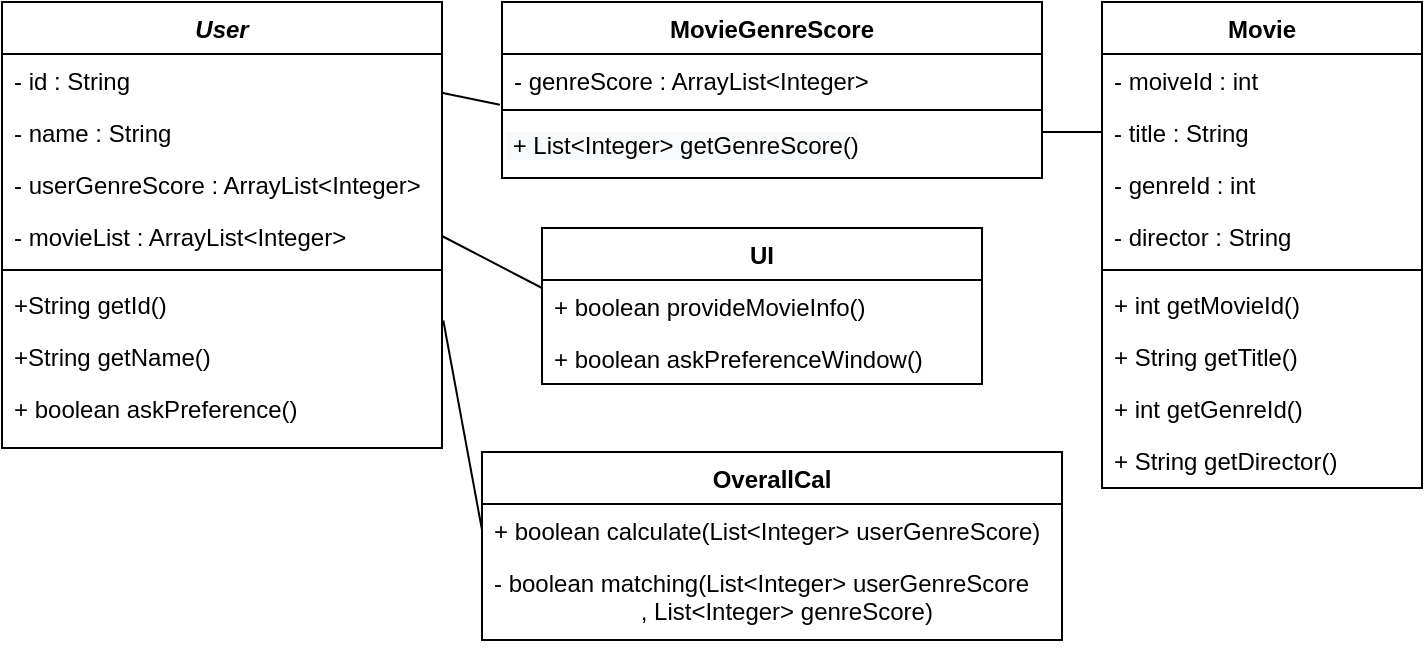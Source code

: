 <mxfile version="14.5.10" type="device"><diagram id="C5RBs43oDa-KdzZeNtuy" name="Page-1"><mxGraphModel dx="977" dy="527" grid="1" gridSize="10" guides="1" tooltips="1" connect="1" arrows="1" fold="1" page="1" pageScale="1" pageWidth="827" pageHeight="1169" math="0" shadow="0"><root><mxCell id="WIyWlLk6GJQsqaUBKTNV-0"/><mxCell id="WIyWlLk6GJQsqaUBKTNV-1" parent="WIyWlLk6GJQsqaUBKTNV-0"/><mxCell id="zkfFHV4jXpPFQw0GAbJ--0" value="User" style="swimlane;fontStyle=3;align=center;verticalAlign=top;childLayout=stackLayout;horizontal=1;startSize=26;horizontalStack=0;resizeParent=1;resizeLast=0;collapsible=1;marginBottom=0;rounded=0;shadow=0;strokeWidth=1;" parent="WIyWlLk6GJQsqaUBKTNV-1" vertex="1"><mxGeometry x="50" y="257" width="220" height="223" as="geometry"><mxRectangle x="230" y="140" width="160" height="26" as="alternateBounds"/></mxGeometry></mxCell><mxCell id="zkfFHV4jXpPFQw0GAbJ--1" value="- id : String" style="text;align=left;verticalAlign=top;spacingLeft=4;spacingRight=4;overflow=hidden;rotatable=0;points=[[0,0.5],[1,0.5]];portConstraint=eastwest;" parent="zkfFHV4jXpPFQw0GAbJ--0" vertex="1"><mxGeometry y="26" width="220" height="26" as="geometry"/></mxCell><mxCell id="zkfFHV4jXpPFQw0GAbJ--2" value="- name : String" style="text;align=left;verticalAlign=top;spacingLeft=4;spacingRight=4;overflow=hidden;rotatable=0;points=[[0,0.5],[1,0.5]];portConstraint=eastwest;rounded=0;shadow=0;html=0;" parent="zkfFHV4jXpPFQw0GAbJ--0" vertex="1"><mxGeometry y="52" width="220" height="26" as="geometry"/></mxCell><mxCell id="kxx9dBwFVyDpvaH3aLId-44" value="- userGenreScore : ArrayList&lt;Integer&gt;" style="text;align=left;verticalAlign=top;spacingLeft=4;spacingRight=4;overflow=hidden;rotatable=0;points=[[0,0.5],[1,0.5]];portConstraint=eastwest;rounded=0;shadow=0;html=0;" parent="zkfFHV4jXpPFQw0GAbJ--0" vertex="1"><mxGeometry y="78" width="220" height="26" as="geometry"/></mxCell><mxCell id="kxx9dBwFVyDpvaH3aLId-45" value="- movieList : ArrayList&lt;Integer&gt;" style="text;align=left;verticalAlign=top;spacingLeft=4;spacingRight=4;overflow=hidden;rotatable=0;points=[[0,0.5],[1,0.5]];portConstraint=eastwest;rounded=0;shadow=0;html=0;" parent="zkfFHV4jXpPFQw0GAbJ--0" vertex="1"><mxGeometry y="104" width="220" height="26" as="geometry"/></mxCell><mxCell id="zkfFHV4jXpPFQw0GAbJ--4" value="" style="line;html=1;strokeWidth=1;align=left;verticalAlign=middle;spacingTop=-1;spacingLeft=3;spacingRight=3;rotatable=0;labelPosition=right;points=[];portConstraint=eastwest;" parent="zkfFHV4jXpPFQw0GAbJ--0" vertex="1"><mxGeometry y="130" width="220" height="8" as="geometry"/></mxCell><mxCell id="bw1v_WV6yFRsyW8duMDT-17" value="+String getId()" style="text;align=left;verticalAlign=top;spacingLeft=4;spacingRight=4;overflow=hidden;rotatable=0;points=[[0,0.5],[1,0.5]];portConstraint=eastwest;" parent="zkfFHV4jXpPFQw0GAbJ--0" vertex="1"><mxGeometry y="138" width="220" height="26" as="geometry"/></mxCell><mxCell id="bw1v_WV6yFRsyW8duMDT-21" value="+String getName()" style="text;align=left;verticalAlign=top;spacingLeft=4;spacingRight=4;overflow=hidden;rotatable=0;points=[[0,0.5],[1,0.5]];portConstraint=eastwest;" parent="zkfFHV4jXpPFQw0GAbJ--0" vertex="1"><mxGeometry y="164" width="220" height="26" as="geometry"/></mxCell><mxCell id="zkfFHV4jXpPFQw0GAbJ--5" value="+ boolean askPreference()" style="text;align=left;verticalAlign=top;spacingLeft=4;spacingRight=4;overflow=hidden;rotatable=0;points=[[0,0.5],[1,0.5]];portConstraint=eastwest;" parent="zkfFHV4jXpPFQw0GAbJ--0" vertex="1"><mxGeometry y="190" width="220" height="26" as="geometry"/></mxCell><mxCell id="zkfFHV4jXpPFQw0GAbJ--17" value="Movie" style="swimlane;fontStyle=1;align=center;verticalAlign=top;childLayout=stackLayout;horizontal=1;startSize=26;horizontalStack=0;resizeParent=1;resizeLast=0;collapsible=1;marginBottom=0;rounded=0;shadow=0;strokeWidth=1;" parent="WIyWlLk6GJQsqaUBKTNV-1" vertex="1"><mxGeometry x="600" y="257" width="160" height="243" as="geometry"><mxRectangle x="550" y="140" width="160" height="26" as="alternateBounds"/></mxGeometry></mxCell><mxCell id="tZNMOgw7t58HvLJf_-uU-2" value="- moiveId : int&#10;" style="text;align=left;verticalAlign=top;spacingLeft=4;spacingRight=4;overflow=hidden;rotatable=0;points=[[0,0.5],[1,0.5]];portConstraint=eastwest;rounded=0;shadow=0;html=0;" parent="zkfFHV4jXpPFQw0GAbJ--17" vertex="1"><mxGeometry y="26" width="160" height="26" as="geometry"/></mxCell><mxCell id="zkfFHV4jXpPFQw0GAbJ--18" value="- title : String" style="text;align=left;verticalAlign=top;spacingLeft=4;spacingRight=4;overflow=hidden;rotatable=0;points=[[0,0.5],[1,0.5]];portConstraint=eastwest;" parent="zkfFHV4jXpPFQw0GAbJ--17" vertex="1"><mxGeometry y="52" width="160" height="26" as="geometry"/></mxCell><mxCell id="zkfFHV4jXpPFQw0GAbJ--19" value="- genreId : int &#10;" style="text;align=left;verticalAlign=top;spacingLeft=4;spacingRight=4;overflow=hidden;rotatable=0;points=[[0,0.5],[1,0.5]];portConstraint=eastwest;rounded=0;shadow=0;html=0;" parent="zkfFHV4jXpPFQw0GAbJ--17" vertex="1"><mxGeometry y="78" width="160" height="26" as="geometry"/></mxCell><mxCell id="kxx9dBwFVyDpvaH3aLId-38" value="- director : String &#10;" style="text;align=left;verticalAlign=top;spacingLeft=4;spacingRight=4;overflow=hidden;rotatable=0;points=[[0,0.5],[1,0.5]];portConstraint=eastwest;rounded=0;shadow=0;html=0;" parent="zkfFHV4jXpPFQw0GAbJ--17" vertex="1"><mxGeometry y="104" width="160" height="26" as="geometry"/></mxCell><mxCell id="TWri1AO1A8HXhHkmiaRC-2" value="" style="line;strokeWidth=1;fillColor=none;align=left;verticalAlign=middle;spacingTop=-1;spacingLeft=3;spacingRight=3;rotatable=0;labelPosition=right;points=[];portConstraint=eastwest;" parent="zkfFHV4jXpPFQw0GAbJ--17" vertex="1"><mxGeometry y="130" width="160" height="8" as="geometry"/></mxCell><mxCell id="bw1v_WV6yFRsyW8duMDT-3" value="+ int getMovieId()&#10;" style="text;align=left;verticalAlign=top;spacingLeft=4;spacingRight=4;overflow=hidden;rotatable=0;points=[[0,0.5],[1,0.5]];portConstraint=eastwest;rounded=0;shadow=0;html=0;" parent="zkfFHV4jXpPFQw0GAbJ--17" vertex="1"><mxGeometry y="138" width="160" height="26" as="geometry"/></mxCell><mxCell id="bw1v_WV6yFRsyW8duMDT-2" value="+ String getTitle()&#10;" style="text;align=left;verticalAlign=top;spacingLeft=4;spacingRight=4;overflow=hidden;rotatable=0;points=[[0,0.5],[1,0.5]];portConstraint=eastwest;rounded=0;shadow=0;html=0;" parent="zkfFHV4jXpPFQw0GAbJ--17" vertex="1"><mxGeometry y="164" width="160" height="26" as="geometry"/></mxCell><mxCell id="bw1v_WV6yFRsyW8duMDT-5" value="+ int getGenreId()&#10;" style="text;align=left;verticalAlign=top;spacingLeft=4;spacingRight=4;overflow=hidden;rotatable=0;points=[[0,0.5],[1,0.5]];portConstraint=eastwest;rounded=0;shadow=0;html=0;" parent="zkfFHV4jXpPFQw0GAbJ--17" vertex="1"><mxGeometry y="190" width="160" height="26" as="geometry"/></mxCell><mxCell id="bw1v_WV6yFRsyW8duMDT-1" value="+ String getDirector()&#10;" style="text;align=left;verticalAlign=top;spacingLeft=4;spacingRight=4;overflow=hidden;rotatable=0;points=[[0,0.5],[1,0.5]];portConstraint=eastwest;rounded=0;shadow=0;html=0;" parent="zkfFHV4jXpPFQw0GAbJ--17" vertex="1"><mxGeometry y="216" width="160" height="26" as="geometry"/></mxCell><mxCell id="TWri1AO1A8HXhHkmiaRC-0" value="MovieGenreScore" style="swimlane;fontStyle=1;align=center;verticalAlign=top;childLayout=stackLayout;horizontal=1;startSize=26;horizontalStack=0;resizeParent=1;resizeParentMax=0;resizeLast=0;collapsible=1;marginBottom=0;" parent="WIyWlLk6GJQsqaUBKTNV-1" vertex="1"><mxGeometry x="300" y="257" width="270" height="88" as="geometry"/></mxCell><mxCell id="TWri1AO1A8HXhHkmiaRC-1" value="- genreScore : ArrayList&lt;Integer&gt;" style="text;strokeColor=none;fillColor=none;align=left;verticalAlign=top;spacingLeft=4;spacingRight=4;overflow=hidden;rotatable=0;points=[[0,0.5],[1,0.5]];portConstraint=eastwest;" parent="TWri1AO1A8HXhHkmiaRC-0" vertex="1"><mxGeometry y="26" width="270" height="24" as="geometry"/></mxCell><mxCell id="bw1v_WV6yFRsyW8duMDT-4" value="" style="line;strokeWidth=1;fillColor=none;align=left;verticalAlign=middle;spacingTop=-1;spacingLeft=3;spacingRight=3;rotatable=0;labelPosition=right;points=[];portConstraint=eastwest;" parent="TWri1AO1A8HXhHkmiaRC-0" vertex="1"><mxGeometry y="50" width="270" height="8" as="geometry"/></mxCell><mxCell id="tZNMOgw7t58HvLJf_-uU-43" value="&lt;span style=&quot;color: rgb(0 , 0 , 0) ; font-family: &amp;#34;helvetica&amp;#34; ; font-size: 12px ; font-style: normal ; font-weight: 400 ; letter-spacing: normal ; text-align: left ; text-indent: 0px ; text-transform: none ; word-spacing: 0px ; background-color: rgb(248 , 249 , 250) ; display: inline ; float: none&quot;&gt;&amp;nbsp;+ List&amp;lt;Integer&amp;gt; getGenreScore()&lt;/span&gt;" style="text;whiteSpace=wrap;html=1;" parent="TWri1AO1A8HXhHkmiaRC-0" vertex="1"><mxGeometry y="58" width="270" height="30" as="geometry"/></mxCell><mxCell id="tZNMOgw7t58HvLJf_-uU-32" value="" style="endArrow=none;html=1;exitX=0;exitY=0.5;exitDx=0;exitDy=0;" parent="WIyWlLk6GJQsqaUBKTNV-1" source="zkfFHV4jXpPFQw0GAbJ--18" edge="1"><mxGeometry width="50" height="50" relative="1" as="geometry"><mxPoint x="560" y="460" as="sourcePoint"/><mxPoint x="570" y="322" as="targetPoint"/></mxGeometry></mxCell><mxCell id="PTv_3_I62kMEz9N42wZk-6" value="" style="endArrow=none;html=1;exitX=-0.004;exitY=1.056;exitDx=0;exitDy=0;entryX=1.002;entryY=0.75;entryDx=0;entryDy=0;entryPerimeter=0;exitPerimeter=0;" parent="WIyWlLk6GJQsqaUBKTNV-1" source="TWri1AO1A8HXhHkmiaRC-1" target="zkfFHV4jXpPFQw0GAbJ--1" edge="1"><mxGeometry width="50" height="50" relative="1" as="geometry"><mxPoint x="270" y="260" as="sourcePoint"/><mxPoint x="220" y="319" as="targetPoint"/></mxGeometry></mxCell><mxCell id="tZNMOgw7t58HvLJf_-uU-55" value="UI" style="swimlane;fontStyle=1;align=center;verticalAlign=top;childLayout=stackLayout;horizontal=1;startSize=26;horizontalStack=0;resizeParent=1;resizeParentMax=0;resizeLast=0;collapsible=1;marginBottom=0;" parent="WIyWlLk6GJQsqaUBKTNV-1" vertex="1"><mxGeometry x="320" y="370" width="220" height="78" as="geometry"/></mxCell><mxCell id="TWri1AO1A8HXhHkmiaRC-6" value="+ boolean provideMovieInfo()&#10;" style="text;align=left;verticalAlign=top;spacingLeft=4;spacingRight=4;overflow=hidden;rotatable=0;points=[[0,0.5],[1,0.5]];portConstraint=eastwest;" parent="tZNMOgw7t58HvLJf_-uU-55" vertex="1"><mxGeometry y="26" width="220" height="26" as="geometry"/></mxCell><mxCell id="tZNMOgw7t58HvLJf_-uU-63" value="+ boolean askPreferenceWindow()&#10;" style="text;align=left;verticalAlign=top;spacingLeft=4;spacingRight=4;overflow=hidden;rotatable=0;points=[[0,0.5],[1,0.5]];portConstraint=eastwest;" parent="tZNMOgw7t58HvLJf_-uU-55" vertex="1"><mxGeometry y="52" width="220" height="26" as="geometry"/></mxCell><mxCell id="tZNMOgw7t58HvLJf_-uU-62" value="" style="endArrow=none;html=1;entryX=1;entryY=0.5;entryDx=0;entryDy=0;exitX=0;exitY=0.154;exitDx=0;exitDy=0;exitPerimeter=0;" parent="WIyWlLk6GJQsqaUBKTNV-1" source="TWri1AO1A8HXhHkmiaRC-6" target="kxx9dBwFVyDpvaH3aLId-45" edge="1"><mxGeometry width="50" height="50" relative="1" as="geometry"><mxPoint x="312" y="452" as="sourcePoint"/><mxPoint x="290" y="390" as="targetPoint"/></mxGeometry></mxCell><mxCell id="bw1v_WV6yFRsyW8duMDT-22" value="OverallCal" style="swimlane;fontStyle=1;align=center;verticalAlign=top;childLayout=stackLayout;horizontal=1;startSize=26;horizontalStack=0;resizeParent=1;resizeParentMax=0;resizeLast=0;collapsible=1;marginBottom=0;" parent="WIyWlLk6GJQsqaUBKTNV-1" vertex="1"><mxGeometry x="290" y="482" width="290" height="94" as="geometry"/></mxCell><mxCell id="bw1v_WV6yFRsyW8duMDT-24" value="+ boolean calculate(List&lt;Integer&gt; userGenreScore)" style="text;align=left;verticalAlign=top;spacingLeft=4;spacingRight=4;overflow=hidden;rotatable=0;points=[[0,0.5],[1,0.5]];portConstraint=eastwest;" parent="bw1v_WV6yFRsyW8duMDT-22" vertex="1"><mxGeometry y="26" width="290" height="26" as="geometry"/></mxCell><mxCell id="bw1v_WV6yFRsyW8duMDT-25" value="- boolean matching(List&lt;Integer&gt; userGenreScore&#10;                      , List&lt;Integer&gt; genreScore)&#10;" style="text;strokeColor=none;fillColor=none;align=left;verticalAlign=top;spacingLeft=4;spacingRight=4;overflow=hidden;rotatable=0;points=[[0,0.5],[1,0.5]];portConstraint=eastwest;" parent="bw1v_WV6yFRsyW8duMDT-22" vertex="1"><mxGeometry y="52" width="290" height="42" as="geometry"/></mxCell><mxCell id="bw1v_WV6yFRsyW8duMDT-26" value="" style="endArrow=none;html=1;entryX=1.003;entryY=0.818;entryDx=0;entryDy=0;exitX=0;exitY=0.5;exitDx=0;exitDy=0;entryPerimeter=0;" parent="WIyWlLk6GJQsqaUBKTNV-1" source="bw1v_WV6yFRsyW8duMDT-24" target="bw1v_WV6yFRsyW8duMDT-17" edge="1"><mxGeometry width="50" height="50" relative="1" as="geometry"><mxPoint x="310" y="420.004" as="sourcePoint"/><mxPoint x="280" y="384.0" as="targetPoint"/></mxGeometry></mxCell></root></mxGraphModel></diagram></mxfile>